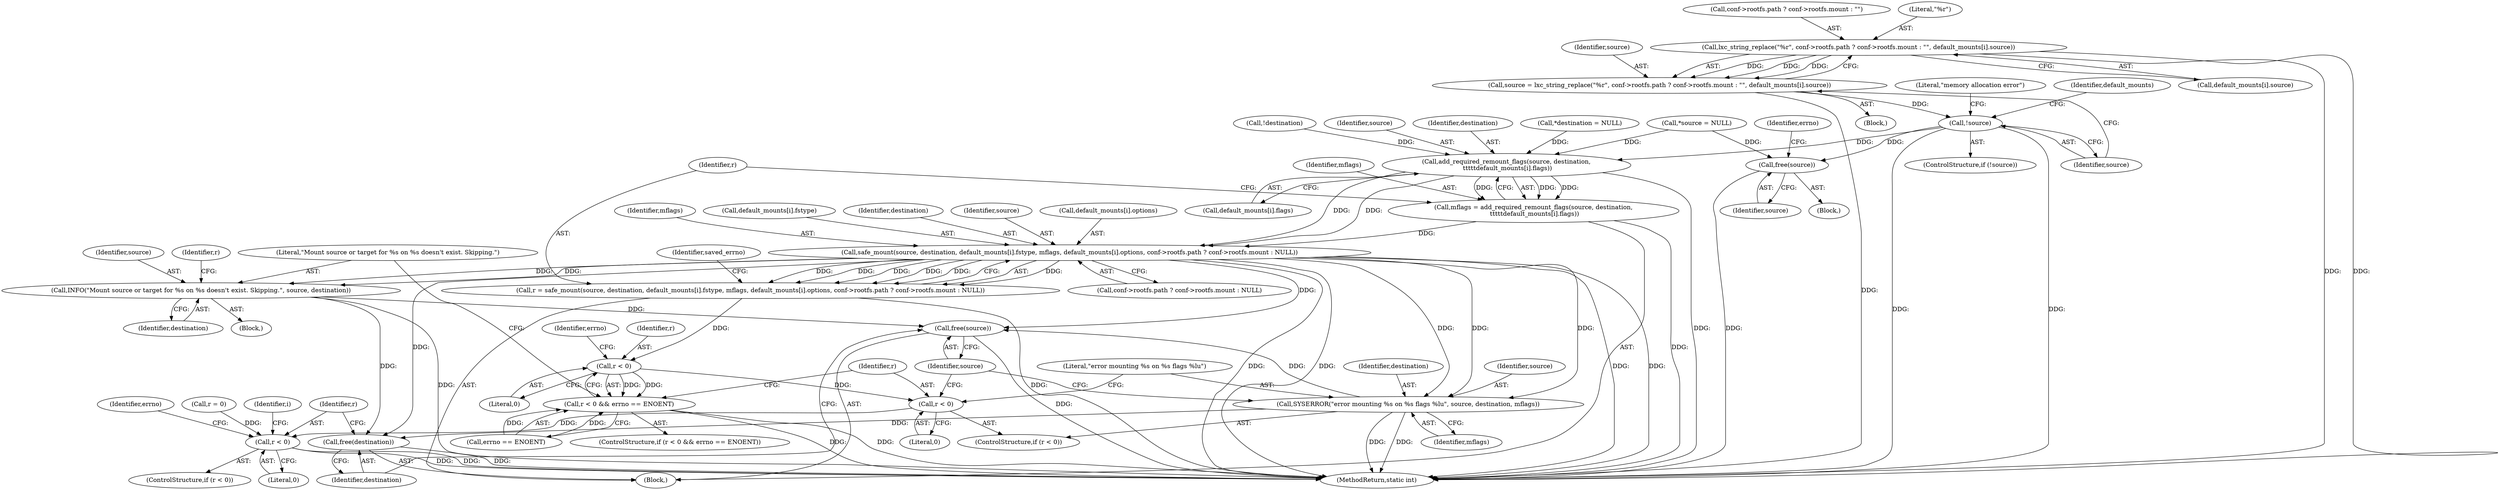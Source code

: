 digraph "0_lxc_592fd47a6245508b79fe6ac819fe6d3b2c1289be_3@array" {
"1000159" [label="(Call,lxc_string_replace(\"%r\", conf->rootfs.path ? conf->rootfs.mount : \"\", default_mounts[i].source))"];
"1000157" [label="(Call,source = lxc_string_replace(\"%r\", conf->rootfs.path ? conf->rootfs.mount : \"\", default_mounts[i].source))"];
"1000179" [label="(Call,!source)"];
"1000224" [label="(Call,free(source))"];
"1000234" [label="(Call,add_required_remount_flags(source, destination,\n \t\t\t\t\tdefault_mounts[i].flags))"];
"1000232" [label="(Call,mflags = add_required_remount_flags(source, destination,\n \t\t\t\t\tdefault_mounts[i].flags))"];
"1000244" [label="(Call,safe_mount(source, destination, default_mounts[i].fstype, mflags, default_mounts[i].options, conf->rootfs.path ? conf->rootfs.mount : NULL))"];
"1000242" [label="(Call,r = safe_mount(source, destination, default_mounts[i].fstype, mflags, default_mounts[i].options, conf->rootfs.path ? conf->rootfs.mount : NULL))"];
"1000275" [label="(Call,r < 0)"];
"1000274" [label="(Call,r < 0 && errno == ENOENT)"];
"1000291" [label="(Call,r < 0)"];
"1000304" [label="(Call,r < 0)"];
"1000282" [label="(Call,INFO(\"Mount source or target for %s on %s doesn't exist. Skipping.\", source, destination))"];
"1000299" [label="(Call,free(source))"];
"1000301" [label="(Call,free(destination))"];
"1000294" [label="(Call,SYSERROR(\"error mounting %s on %s flags %lu\", source, destination, mflags))"];
"1000303" [label="(ControlStructure,if (r < 0))"];
"1000302" [label="(Identifier,destination)"];
"1000284" [label="(Identifier,source)"];
"1000161" [label="(Call,conf->rootfs.path ? conf->rootfs.mount : \"\")"];
"1000274" [label="(Call,r < 0 && errno == ENOENT)"];
"1000178" [label="(ControlStructure,if (!source))"];
"1000300" [label="(Identifier,source)"];
"1000277" [label="(Literal,0)"];
"1000157" [label="(Call,source = lxc_string_replace(\"%r\", conf->rootfs.path ? conf->rootfs.mount : \"\", default_mounts[i].source))"];
"1000216" [label="(Call,!destination)"];
"1000304" [label="(Call,r < 0)"];
"1000305" [label="(Identifier,r)"];
"1000298" [label="(Identifier,mflags)"];
"1000299" [label="(Call,free(source))"];
"1000160" [label="(Literal,\"%r\")"];
"1000275" [label="(Call,r < 0)"];
"1000273" [label="(ControlStructure,if (r < 0 && errno == ENOENT))"];
"1000276" [label="(Identifier,r)"];
"1000227" [label="(Identifier,errno)"];
"1000278" [label="(Call,errno == ENOENT)"];
"1000291" [label="(Call,r < 0)"];
"1000258" [label="(Call,conf->rootfs.path ? conf->rootfs.mount : NULL)"];
"1000306" [label="(Literal,0)"];
"1000224" [label="(Call,free(source))"];
"1000156" [label="(Block,)"];
"1000180" [label="(Identifier,source)"];
"1000281" [label="(Block,)"];
"1000290" [label="(ControlStructure,if (r < 0))"];
"1000123" [label="(Identifier,i)"];
"1000297" [label="(Identifier,destination)"];
"1000218" [label="(Block,)"];
"1000293" [label="(Literal,0)"];
"1000296" [label="(Identifier,source)"];
"1000141" [label="(Call,*source = NULL)"];
"1000301" [label="(Call,free(destination))"];
"1000285" [label="(Identifier,destination)"];
"1000247" [label="(Call,default_mounts[i].fstype)"];
"1000183" [label="(Literal,\"memory allocation error\")"];
"1000179" [label="(Call,!source)"];
"1000173" [label="(Call,default_mounts[i].source)"];
"1000234" [label="(Call,add_required_remount_flags(source, destination,\n \t\t\t\t\tdefault_mounts[i].flags))"];
"1000287" [label="(Identifier,r)"];
"1000159" [label="(Call,lxc_string_replace(\"%r\", conf->rootfs.path ? conf->rootfs.mount : \"\", default_mounts[i].source))"];
"1000237" [label="(Call,default_mounts[i].flags)"];
"1000245" [label="(Identifier,source)"];
"1000246" [label="(Identifier,destination)"];
"1000271" [label="(Identifier,saved_errno)"];
"1000283" [label="(Literal,\"Mount source or target for %s on %s doesn't exist. Skipping.\")"];
"1000244" [label="(Call,safe_mount(source, destination, default_mounts[i].fstype, mflags, default_mounts[i].options, conf->rootfs.path ? conf->rootfs.mount : NULL))"];
"1000225" [label="(Identifier,source)"];
"1000190" [label="(Identifier,default_mounts)"];
"1000232" [label="(Call,mflags = add_required_remount_flags(source, destination,\n \t\t\t\t\tdefault_mounts[i].flags))"];
"1000294" [label="(Call,SYSERROR(\"error mounting %s on %s flags %lu\", source, destination, mflags))"];
"1000282" [label="(Call,INFO(\"Mount source or target for %s on %s doesn't exist. Skipping.\", source, destination))"];
"1000279" [label="(Identifier,errno)"];
"1000158" [label="(Identifier,source)"];
"1000233" [label="(Identifier,mflags)"];
"1000243" [label="(Identifier,r)"];
"1000253" [label="(Call,default_mounts[i].options)"];
"1000242" [label="(Call,r = safe_mount(source, destination, default_mounts[i].fstype, mflags, default_mounts[i].options, conf->rootfs.path ? conf->rootfs.mount : NULL))"];
"1000235" [label="(Identifier,source)"];
"1000292" [label="(Identifier,r)"];
"1000295" [label="(Literal,\"error mounting %s on %s flags %lu\")"];
"1000236" [label="(Identifier,destination)"];
"1000409" [label="(MethodReturn,static int)"];
"1000252" [label="(Identifier,mflags)"];
"1000309" [label="(Identifier,errno)"];
"1000139" [label="(Block,)"];
"1000145" [label="(Call,*destination = NULL)"];
"1000286" [label="(Call,r = 0)"];
"1000159" -> "1000157"  [label="AST: "];
"1000159" -> "1000173"  [label="CFG: "];
"1000160" -> "1000159"  [label="AST: "];
"1000161" -> "1000159"  [label="AST: "];
"1000173" -> "1000159"  [label="AST: "];
"1000157" -> "1000159"  [label="CFG: "];
"1000159" -> "1000409"  [label="DDG: "];
"1000159" -> "1000409"  [label="DDG: "];
"1000159" -> "1000157"  [label="DDG: "];
"1000159" -> "1000157"  [label="DDG: "];
"1000159" -> "1000157"  [label="DDG: "];
"1000157" -> "1000156"  [label="AST: "];
"1000158" -> "1000157"  [label="AST: "];
"1000180" -> "1000157"  [label="CFG: "];
"1000157" -> "1000409"  [label="DDG: "];
"1000157" -> "1000179"  [label="DDG: "];
"1000179" -> "1000178"  [label="AST: "];
"1000179" -> "1000180"  [label="CFG: "];
"1000180" -> "1000179"  [label="AST: "];
"1000183" -> "1000179"  [label="CFG: "];
"1000190" -> "1000179"  [label="CFG: "];
"1000179" -> "1000409"  [label="DDG: "];
"1000179" -> "1000409"  [label="DDG: "];
"1000179" -> "1000224"  [label="DDG: "];
"1000179" -> "1000234"  [label="DDG: "];
"1000224" -> "1000218"  [label="AST: "];
"1000224" -> "1000225"  [label="CFG: "];
"1000225" -> "1000224"  [label="AST: "];
"1000227" -> "1000224"  [label="CFG: "];
"1000224" -> "1000409"  [label="DDG: "];
"1000141" -> "1000224"  [label="DDG: "];
"1000234" -> "1000232"  [label="AST: "];
"1000234" -> "1000237"  [label="CFG: "];
"1000235" -> "1000234"  [label="AST: "];
"1000236" -> "1000234"  [label="AST: "];
"1000237" -> "1000234"  [label="AST: "];
"1000232" -> "1000234"  [label="CFG: "];
"1000234" -> "1000409"  [label="DDG: "];
"1000234" -> "1000232"  [label="DDG: "];
"1000234" -> "1000232"  [label="DDG: "];
"1000234" -> "1000232"  [label="DDG: "];
"1000141" -> "1000234"  [label="DDG: "];
"1000216" -> "1000234"  [label="DDG: "];
"1000145" -> "1000234"  [label="DDG: "];
"1000234" -> "1000244"  [label="DDG: "];
"1000234" -> "1000244"  [label="DDG: "];
"1000232" -> "1000139"  [label="AST: "];
"1000233" -> "1000232"  [label="AST: "];
"1000243" -> "1000232"  [label="CFG: "];
"1000232" -> "1000409"  [label="DDG: "];
"1000232" -> "1000244"  [label="DDG: "];
"1000244" -> "1000242"  [label="AST: "];
"1000244" -> "1000258"  [label="CFG: "];
"1000245" -> "1000244"  [label="AST: "];
"1000246" -> "1000244"  [label="AST: "];
"1000247" -> "1000244"  [label="AST: "];
"1000252" -> "1000244"  [label="AST: "];
"1000253" -> "1000244"  [label="AST: "];
"1000258" -> "1000244"  [label="AST: "];
"1000242" -> "1000244"  [label="CFG: "];
"1000244" -> "1000409"  [label="DDG: "];
"1000244" -> "1000409"  [label="DDG: "];
"1000244" -> "1000409"  [label="DDG: "];
"1000244" -> "1000409"  [label="DDG: "];
"1000244" -> "1000242"  [label="DDG: "];
"1000244" -> "1000242"  [label="DDG: "];
"1000244" -> "1000242"  [label="DDG: "];
"1000244" -> "1000242"  [label="DDG: "];
"1000244" -> "1000242"  [label="DDG: "];
"1000244" -> "1000242"  [label="DDG: "];
"1000244" -> "1000282"  [label="DDG: "];
"1000244" -> "1000282"  [label="DDG: "];
"1000244" -> "1000294"  [label="DDG: "];
"1000244" -> "1000294"  [label="DDG: "];
"1000244" -> "1000294"  [label="DDG: "];
"1000244" -> "1000299"  [label="DDG: "];
"1000244" -> "1000301"  [label="DDG: "];
"1000242" -> "1000139"  [label="AST: "];
"1000243" -> "1000242"  [label="AST: "];
"1000271" -> "1000242"  [label="CFG: "];
"1000242" -> "1000409"  [label="DDG: "];
"1000242" -> "1000275"  [label="DDG: "];
"1000275" -> "1000274"  [label="AST: "];
"1000275" -> "1000277"  [label="CFG: "];
"1000276" -> "1000275"  [label="AST: "];
"1000277" -> "1000275"  [label="AST: "];
"1000279" -> "1000275"  [label="CFG: "];
"1000274" -> "1000275"  [label="CFG: "];
"1000275" -> "1000274"  [label="DDG: "];
"1000275" -> "1000274"  [label="DDG: "];
"1000275" -> "1000291"  [label="DDG: "];
"1000274" -> "1000273"  [label="AST: "];
"1000274" -> "1000278"  [label="CFG: "];
"1000278" -> "1000274"  [label="AST: "];
"1000283" -> "1000274"  [label="CFG: "];
"1000292" -> "1000274"  [label="CFG: "];
"1000274" -> "1000409"  [label="DDG: "];
"1000274" -> "1000409"  [label="DDG: "];
"1000278" -> "1000274"  [label="DDG: "];
"1000278" -> "1000274"  [label="DDG: "];
"1000291" -> "1000290"  [label="AST: "];
"1000291" -> "1000293"  [label="CFG: "];
"1000292" -> "1000291"  [label="AST: "];
"1000293" -> "1000291"  [label="AST: "];
"1000295" -> "1000291"  [label="CFG: "];
"1000300" -> "1000291"  [label="CFG: "];
"1000291" -> "1000304"  [label="DDG: "];
"1000304" -> "1000303"  [label="AST: "];
"1000304" -> "1000306"  [label="CFG: "];
"1000305" -> "1000304"  [label="AST: "];
"1000306" -> "1000304"  [label="AST: "];
"1000309" -> "1000304"  [label="CFG: "];
"1000123" -> "1000304"  [label="CFG: "];
"1000304" -> "1000409"  [label="DDG: "];
"1000304" -> "1000409"  [label="DDG: "];
"1000286" -> "1000304"  [label="DDG: "];
"1000282" -> "1000281"  [label="AST: "];
"1000282" -> "1000285"  [label="CFG: "];
"1000283" -> "1000282"  [label="AST: "];
"1000284" -> "1000282"  [label="AST: "];
"1000285" -> "1000282"  [label="AST: "];
"1000287" -> "1000282"  [label="CFG: "];
"1000282" -> "1000409"  [label="DDG: "];
"1000282" -> "1000299"  [label="DDG: "];
"1000282" -> "1000301"  [label="DDG: "];
"1000299" -> "1000139"  [label="AST: "];
"1000299" -> "1000300"  [label="CFG: "];
"1000300" -> "1000299"  [label="AST: "];
"1000302" -> "1000299"  [label="CFG: "];
"1000299" -> "1000409"  [label="DDG: "];
"1000294" -> "1000299"  [label="DDG: "];
"1000301" -> "1000139"  [label="AST: "];
"1000301" -> "1000302"  [label="CFG: "];
"1000302" -> "1000301"  [label="AST: "];
"1000305" -> "1000301"  [label="CFG: "];
"1000301" -> "1000409"  [label="DDG: "];
"1000294" -> "1000301"  [label="DDG: "];
"1000294" -> "1000290"  [label="AST: "];
"1000294" -> "1000298"  [label="CFG: "];
"1000295" -> "1000294"  [label="AST: "];
"1000296" -> "1000294"  [label="AST: "];
"1000297" -> "1000294"  [label="AST: "];
"1000298" -> "1000294"  [label="AST: "];
"1000300" -> "1000294"  [label="CFG: "];
"1000294" -> "1000409"  [label="DDG: "];
"1000294" -> "1000409"  [label="DDG: "];
}
